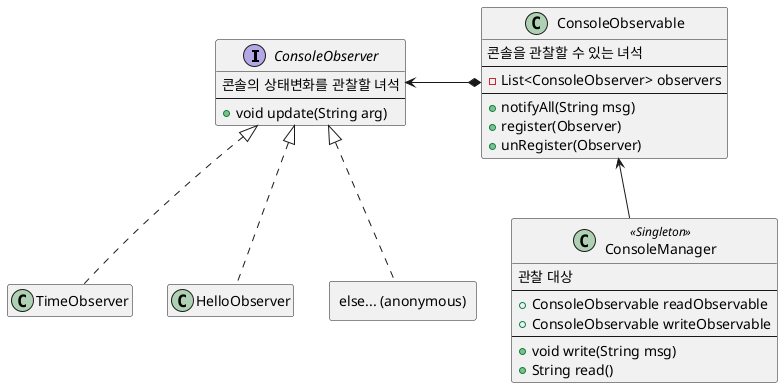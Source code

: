 @startuml
'https://plantuml.com/class-diagram

hide empty methods
hide empty fields
allowmixing

interface ConsoleObserver {
    콘솔의 상태변화를 관찰할 녀석
    --
    + void update(String arg)
}

TimeObserver .u.|> ConsoleObserver
HelloObserver .u.|> ConsoleObserver

rectangle "else... (anonymous)" as rec
rec .u.|> ConsoleObserver

class ConsoleObservable {
    콘솔을 관찰할 수 있는 녀석
    --
    - List<ConsoleObserver> observers
    --
    + notifyAll(String msg)
    + register(Observer)
    + unRegister(Observer)
}

class ConsoleManager<<Singleton>> {
    관찰 대상
    --
    + ConsoleObservable readObservable
    + ConsoleObservable writeObservable
    --
    + void write(String msg)
    + String read()
}

ConsoleObservable *-l-> ConsoleObserver
ConsoleManager -u-> ConsoleObservable

@enduml